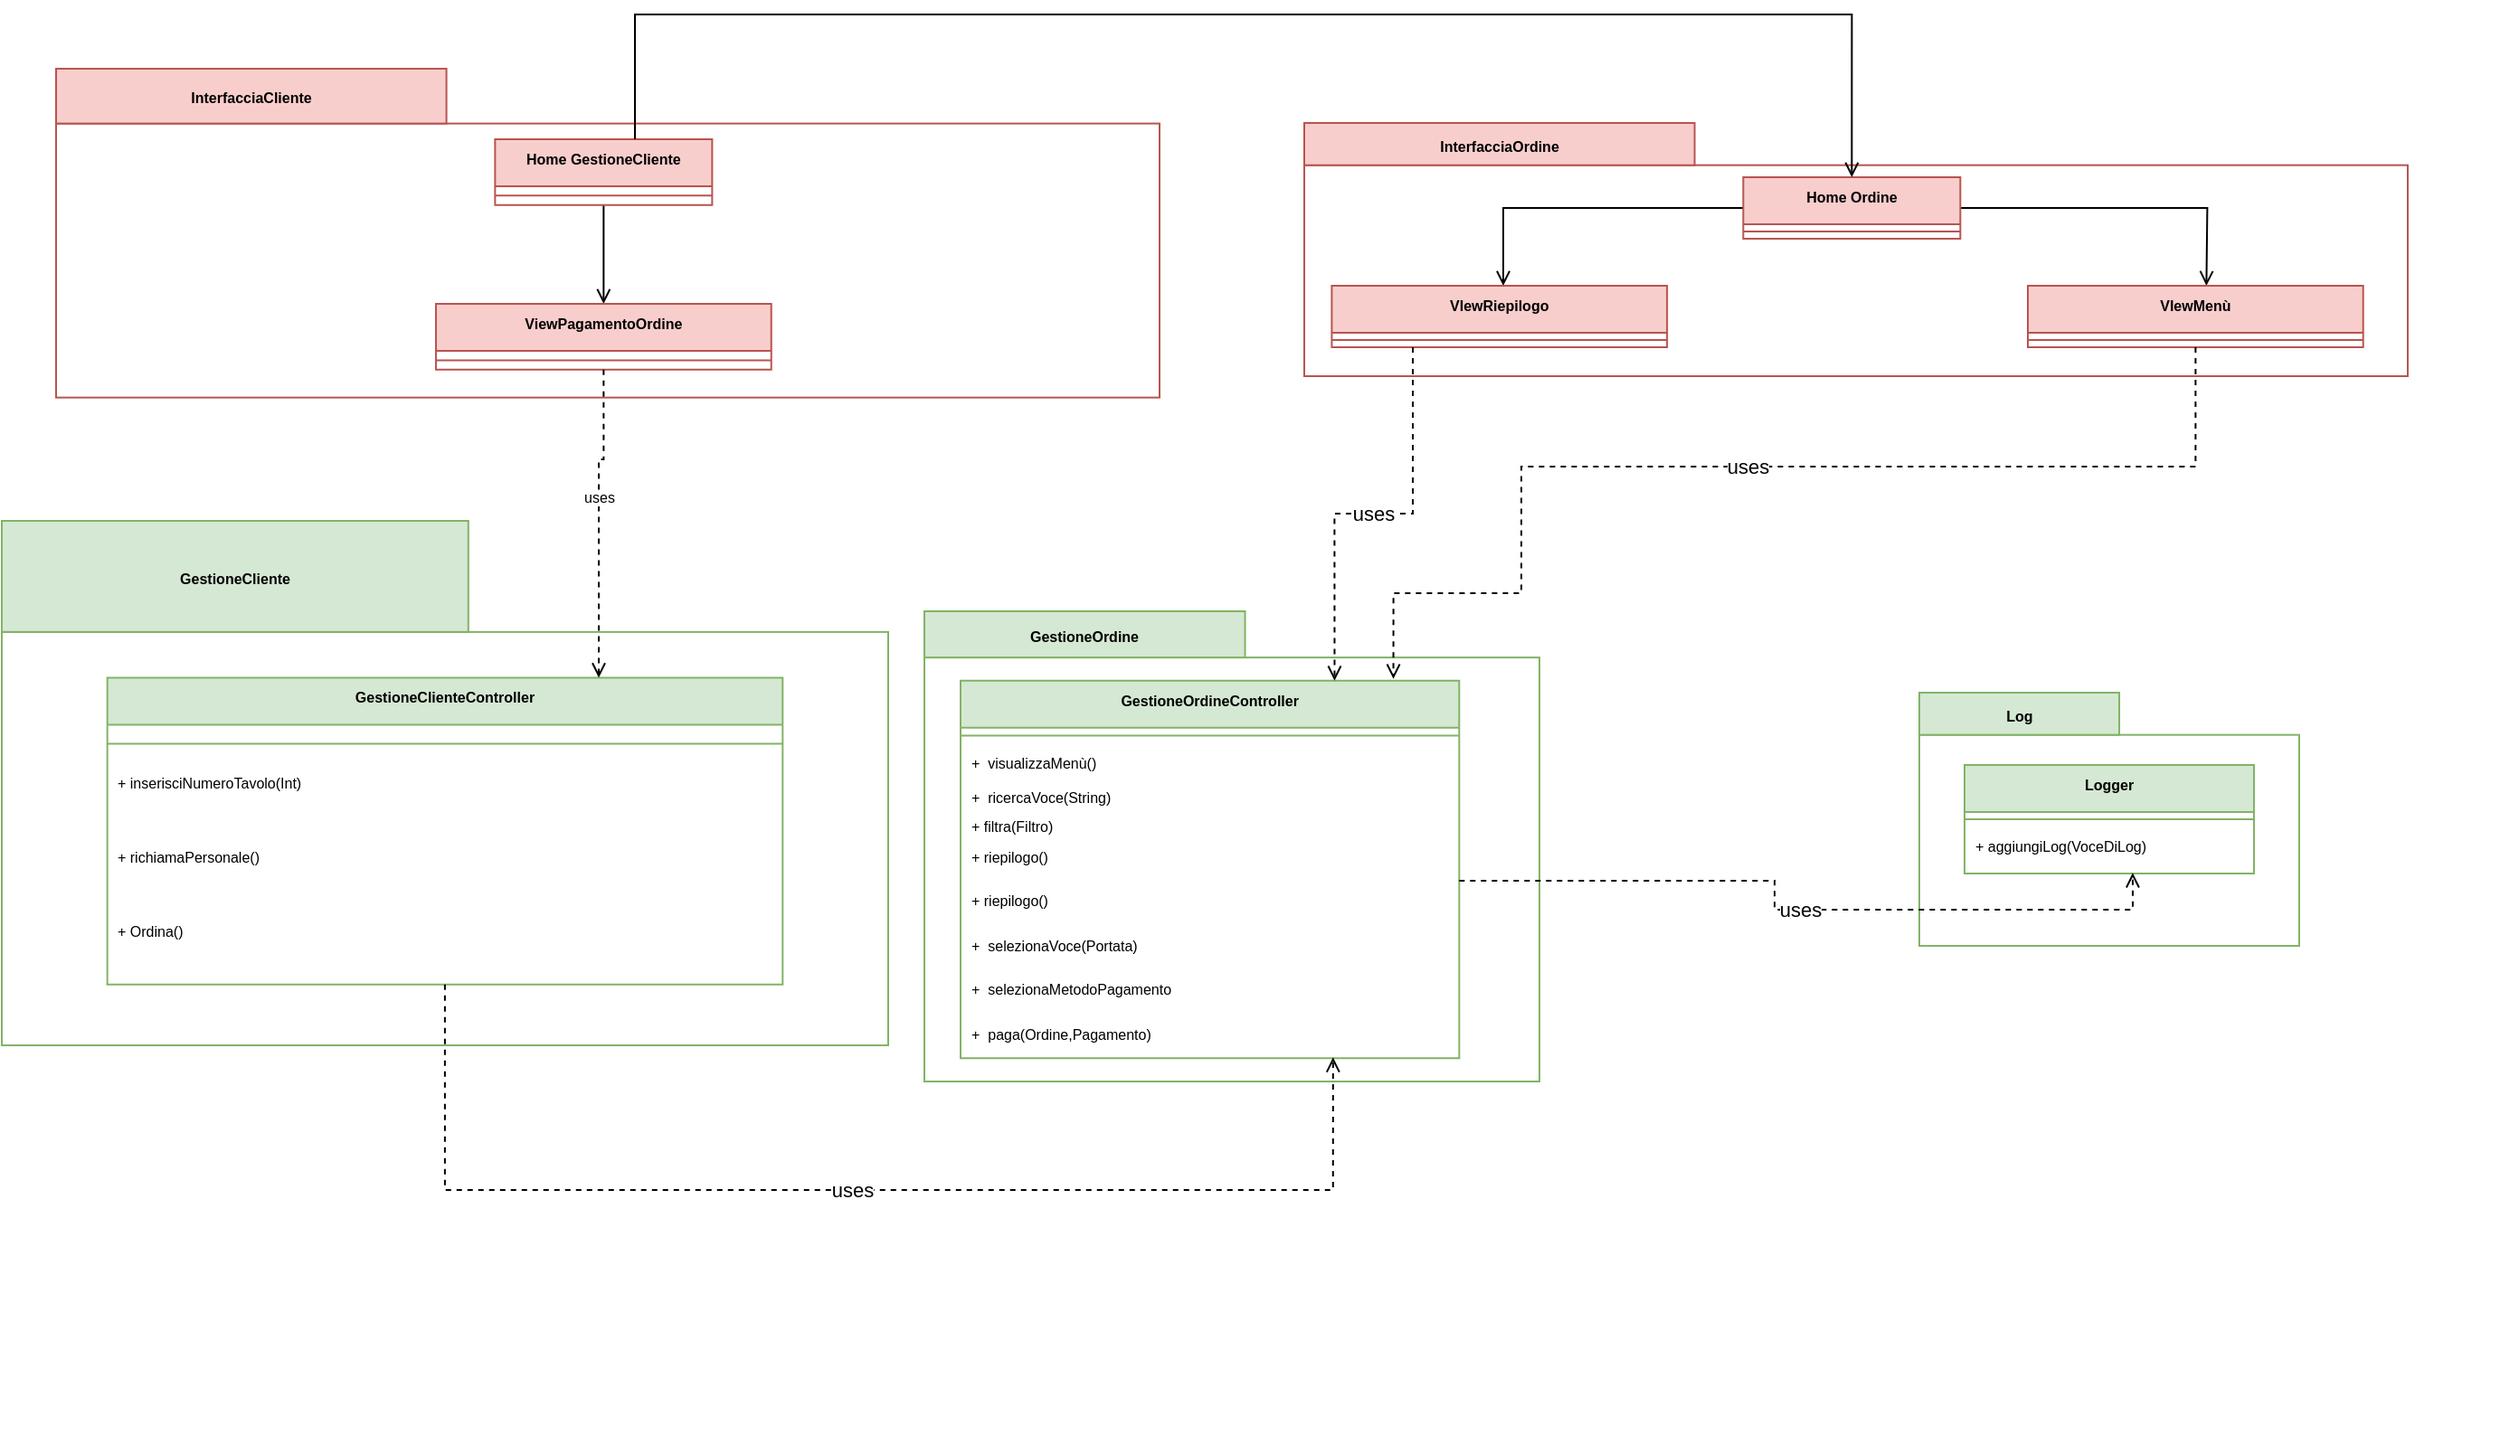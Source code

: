 <mxfile version="20.3.0" type="device"><diagram id="KSYsUey-mD0twZ7aS4bu" name="Pagina-1"><mxGraphModel dx="782" dy="539" grid="1" gridSize="10" guides="1" tooltips="1" connect="1" arrows="1" fold="1" page="1" pageScale="1" pageWidth="827" pageHeight="1169" math="0" shadow="0"><root><mxCell id="0"/><mxCell id="1" parent="0"/><mxCell id="9vuDuhW35fb0ycsQasen-1" value="" style="group" vertex="1" connectable="0" parent="1"><mxGeometry x="150" y="100" width="660" height="200" as="geometry"/></mxCell><mxCell id="9vuDuhW35fb0ycsQasen-2" value="" style="rounded=0;whiteSpace=wrap;html=1;shadow=0;sketch=0;fillStyle=auto;strokeColor=#B85450;fillColor=#FFFFFF;gradientColor=none;" vertex="1" parent="9vuDuhW35fb0ycsQasen-1"><mxGeometry y="30.299" width="610" height="151.519" as="geometry"/></mxCell><mxCell id="9vuDuhW35fb0ycsQasen-3" value="&lt;span style=&quot;&quot;&gt;&lt;font style=&quot;font-size: 8px;&quot;&gt;&lt;b&gt;InterfacciaCliente&lt;/b&gt;&lt;/font&gt;&lt;/span&gt;" style="rounded=0;whiteSpace=wrap;html=1;shadow=0;sketch=0;fillStyle=auto;strokeColor=#B85450;fillColor=#F8CECC;gradientColor=none;" vertex="1" parent="9vuDuhW35fb0ycsQasen-1"><mxGeometry width="215.789" height="30.303" as="geometry"/></mxCell><mxCell id="9vuDuhW35fb0ycsQasen-38" style="edgeStyle=orthogonalEdgeStyle;rounded=0;orthogonalLoop=1;jettySize=auto;html=1;endArrow=open;endFill=0;" edge="1" parent="9vuDuhW35fb0ycsQasen-1" source="9vuDuhW35fb0ycsQasen-6" target="9vuDuhW35fb0ycsQasen-36"><mxGeometry relative="1" as="geometry"/></mxCell><mxCell id="9vuDuhW35fb0ycsQasen-6" value="Home GestioneCliente" style="swimlane;fontStyle=1;align=center;verticalAlign=top;childLayout=stackLayout;horizontal=1;startSize=26;horizontalStack=0;resizeParent=1;resizeParentMax=0;resizeLast=0;collapsible=1;marginBottom=0;shadow=0;sketch=0;fillStyle=auto;strokeColor=#B85450;fontSize=8;fillColor=#F8CECC;gradientColor=none;" vertex="1" parent="9vuDuhW35fb0ycsQasen-1"><mxGeometry x="242.68" y="38.961" width="120" height="36.39" as="geometry"/></mxCell><mxCell id="9vuDuhW35fb0ycsQasen-7" value="" style="line;strokeWidth=1;fillColor=none;align=left;verticalAlign=middle;spacingTop=-1;spacingLeft=3;spacingRight=3;rotatable=0;labelPosition=right;points=[];portConstraint=eastwest;strokeColor=inherit;shadow=0;sketch=0;fillStyle=auto;fontSize=8;" vertex="1" parent="9vuDuhW35fb0ycsQasen-6"><mxGeometry y="26" width="120" height="10.39" as="geometry"/></mxCell><mxCell id="9vuDuhW35fb0ycsQasen-36" value="ViewPagamentoOrdine" style="swimlane;fontStyle=1;align=center;verticalAlign=top;childLayout=stackLayout;horizontal=1;startSize=26;horizontalStack=0;resizeParent=1;resizeParentMax=0;resizeLast=0;collapsible=1;marginBottom=0;shadow=0;sketch=0;fillStyle=auto;strokeColor=#B85450;fontSize=8;fillColor=#F8CECC;gradientColor=none;" vertex="1" parent="9vuDuhW35fb0ycsQasen-1"><mxGeometry x="210" y="130.003" width="185.36" height="36.39" as="geometry"/></mxCell><mxCell id="9vuDuhW35fb0ycsQasen-37" value="" style="line;strokeWidth=1;fillColor=none;align=left;verticalAlign=middle;spacingTop=-1;spacingLeft=3;spacingRight=3;rotatable=0;labelPosition=right;points=[];portConstraint=eastwest;strokeColor=inherit;shadow=0;sketch=0;fillStyle=auto;fontSize=8;" vertex="1" parent="9vuDuhW35fb0ycsQasen-36"><mxGeometry y="26" width="185.36" height="10.39" as="geometry"/></mxCell><mxCell id="9vuDuhW35fb0ycsQasen-12" value="" style="group;strokeColor=none;" vertex="1" connectable="0" parent="1"><mxGeometry x="1180" y="445" width="210" height="140" as="geometry"/></mxCell><mxCell id="9vuDuhW35fb0ycsQasen-13" value="" style="rounded=0;whiteSpace=wrap;html=1;shadow=0;sketch=0;fillStyle=auto;strokeColor=#82B366;fillColor=#FFFFFF;gradientColor=none;" vertex="1" parent="9vuDuhW35fb0ycsQasen-12"><mxGeometry y="23.333" width="210.0" height="116.667" as="geometry"/></mxCell><mxCell id="9vuDuhW35fb0ycsQasen-14" value="&lt;span style=&quot;&quot;&gt;&lt;font style=&quot;font-size: 8px;&quot;&gt;&lt;b&gt;Log&lt;/b&gt;&lt;/font&gt;&lt;/span&gt;" style="rounded=0;whiteSpace=wrap;html=1;shadow=0;sketch=0;fillStyle=auto;strokeColor=#82B366;fillColor=#D5E8D4;gradientColor=none;" vertex="1" parent="9vuDuhW35fb0ycsQasen-12"><mxGeometry width="110.526" height="23.333" as="geometry"/></mxCell><mxCell id="9vuDuhW35fb0ycsQasen-15" value="Logger" style="swimlane;fontStyle=1;align=center;verticalAlign=top;childLayout=stackLayout;horizontal=1;startSize=26;horizontalStack=0;resizeParent=1;resizeParentMax=0;resizeLast=0;collapsible=1;marginBottom=0;shadow=0;sketch=0;fillStyle=auto;strokeColor=#82B366;fontSize=8;fillColor=#D5E8D4;gradientColor=none;" vertex="1" parent="9vuDuhW35fb0ycsQasen-12"><mxGeometry x="25" y="40" width="160" height="60" as="geometry"/></mxCell><mxCell id="9vuDuhW35fb0ycsQasen-16" value="" style="line;strokeWidth=1;fillColor=none;align=left;verticalAlign=middle;spacingTop=-1;spacingLeft=3;spacingRight=3;rotatable=0;labelPosition=right;points=[];portConstraint=eastwest;strokeColor=inherit;shadow=0;sketch=0;fillStyle=auto;fontSize=8;" vertex="1" parent="9vuDuhW35fb0ycsQasen-15"><mxGeometry y="26" width="160" height="8" as="geometry"/></mxCell><mxCell id="9vuDuhW35fb0ycsQasen-17" value="+ aggiungiLog(VoceDiLog)" style="text;strokeColor=none;fillColor=none;align=left;verticalAlign=top;spacingLeft=4;spacingRight=4;overflow=hidden;rotatable=0;points=[[0,0.5],[1,0.5]];portConstraint=eastwest;shadow=0;sketch=0;fillStyle=auto;fontSize=8;whiteSpace=wrap;" vertex="1" parent="9vuDuhW35fb0ycsQasen-15"><mxGeometry y="34" width="160" height="26" as="geometry"/></mxCell><mxCell id="9vuDuhW35fb0ycsQasen-18" value="" style="group;strokeColor=none;" vertex="1" connectable="0" parent="1"><mxGeometry x="120" y="350" width="490" height="510" as="geometry"/></mxCell><mxCell id="9vuDuhW35fb0ycsQasen-19" value="" style="rounded=0;whiteSpace=wrap;html=1;shadow=0;sketch=0;fillStyle=auto;strokeColor=#82B366;fillColor=#FFFFFF;gradientColor=none;" vertex="1" parent="9vuDuhW35fb0ycsQasen-18"><mxGeometry y="61.44" width="490" height="228.56" as="geometry"/></mxCell><mxCell id="9vuDuhW35fb0ycsQasen-20" value="&lt;span style=&quot;&quot;&gt;&lt;font style=&quot;font-size: 8px;&quot;&gt;&lt;b&gt;GestioneCliente&lt;/b&gt;&lt;/font&gt;&lt;/span&gt;" style="rounded=0;whiteSpace=wrap;html=1;shadow=0;sketch=0;fillStyle=auto;strokeColor=#82B366;fillColor=#D5E8D4;gradientColor=none;" vertex="1" parent="9vuDuhW35fb0ycsQasen-18"><mxGeometry width="257.895" height="61.437" as="geometry"/></mxCell><mxCell id="9vuDuhW35fb0ycsQasen-22" value="GestioneClienteController" style="swimlane;fontStyle=1;align=center;verticalAlign=top;childLayout=stackLayout;horizontal=1;startSize=26;horizontalStack=0;resizeParent=1;resizeParentMax=0;resizeLast=0;collapsible=1;marginBottom=0;shadow=0;sketch=0;fillStyle=auto;strokeColor=#82B366;fontSize=8;fillColor=#D5E8D4;gradientColor=none;" vertex="1" parent="9vuDuhW35fb0ycsQasen-18"><mxGeometry x="58.329" y="86.736" width="373.327" height="169.683" as="geometry"/></mxCell><mxCell id="9vuDuhW35fb0ycsQasen-23" value="" style="line;strokeWidth=1;fillColor=none;align=left;verticalAlign=middle;spacingTop=-1;spacingLeft=3;spacingRight=3;rotatable=0;labelPosition=right;points=[];portConstraint=eastwest;strokeColor=inherit;shadow=0;sketch=0;fillStyle=auto;fontSize=8;" vertex="1" parent="9vuDuhW35fb0ycsQasen-22"><mxGeometry y="26" width="373.327" height="21.064" as="geometry"/></mxCell><mxCell id="9vuDuhW35fb0ycsQasen-24" value="+ inserisciNumeroTavolo(Int)" style="text;strokeColor=none;fillColor=none;align=left;verticalAlign=top;spacingLeft=4;spacingRight=4;overflow=hidden;rotatable=0;points=[[0,0.5],[1,0.5]];portConstraint=eastwest;shadow=0;sketch=0;fillStyle=auto;fontSize=8;whiteSpace=wrap;" vertex="1" parent="9vuDuhW35fb0ycsQasen-22"><mxGeometry y="47.064" width="373.327" height="40.873" as="geometry"/></mxCell><mxCell id="9vuDuhW35fb0ycsQasen-39" value="+ richiamaPersonale()" style="text;strokeColor=none;fillColor=none;align=left;verticalAlign=top;spacingLeft=4;spacingRight=4;overflow=hidden;rotatable=0;points=[[0,0.5],[1,0.5]];portConstraint=eastwest;shadow=0;sketch=0;fillStyle=auto;fontSize=8;whiteSpace=wrap;" vertex="1" parent="9vuDuhW35fb0ycsQasen-22"><mxGeometry y="87.937" width="373.327" height="40.873" as="geometry"/></mxCell><mxCell id="9vuDuhW35fb0ycsQasen-73" value="+ Ordina()" style="text;strokeColor=none;fillColor=none;align=left;verticalAlign=top;spacingLeft=4;spacingRight=4;overflow=hidden;rotatable=0;points=[[0,0.5],[1,0.5]];portConstraint=eastwest;shadow=0;sketch=0;fillStyle=auto;fontSize=8;whiteSpace=wrap;" vertex="1" parent="9vuDuhW35fb0ycsQasen-22"><mxGeometry y="128.81" width="373.327" height="40.873" as="geometry"/></mxCell><mxCell id="9vuDuhW35fb0ycsQasen-35" value="&lt;span style=&quot;color: rgb(0, 0, 0); font-family: Helvetica; font-size: 8px; font-style: normal; font-variant-ligatures: normal; font-variant-caps: normal; font-weight: 400; letter-spacing: normal; orphans: 2; text-align: center; text-indent: 0px; text-transform: none; widows: 2; word-spacing: 0px; -webkit-text-stroke-width: 0px; text-decoration-thickness: initial; text-decoration-style: initial; text-decoration-color: initial; float: none; display: inline !important;&quot;&gt;uses&lt;/span&gt;" style="edgeStyle=orthogonalEdgeStyle;rounded=0;jumpStyle=arc;orthogonalLoop=1;jettySize=auto;html=1;dashed=1;fontSize=8;startArrow=none;startFill=0;endArrow=open;endFill=0;labelBackgroundColor=default;exitX=0.5;exitY=1;exitDx=0;exitDy=0;" edge="1" parent="1" source="9vuDuhW35fb0ycsQasen-36" target="9vuDuhW35fb0ycsQasen-22"><mxGeometry x="-0.157" relative="1" as="geometry"><Array as="points"><mxPoint x="453" y="316"/><mxPoint x="450" y="316"/></Array><mxPoint as="offset"/><mxPoint x="201.9" y="254" as="sourcePoint"/></mxGeometry></mxCell><mxCell id="9vuDuhW35fb0ycsQasen-52" value="" style="group;strokeColor=none;" vertex="1" connectable="0" parent="1"><mxGeometry x="630" y="400" width="390" height="330" as="geometry"/></mxCell><mxCell id="9vuDuhW35fb0ycsQasen-53" value="" style="rounded=0;whiteSpace=wrap;html=1;shadow=0;sketch=0;fillStyle=auto;strokeColor=#82B366;fillColor=#FFFFFF;gradientColor=none;" vertex="1" parent="9vuDuhW35fb0ycsQasen-52"><mxGeometry y="25.56" width="340" height="234.44" as="geometry"/></mxCell><mxCell id="9vuDuhW35fb0ycsQasen-54" value="&lt;span style=&quot;&quot;&gt;&lt;font style=&quot;font-size: 8px;&quot;&gt;&lt;b&gt;GestioneOrdine&lt;/b&gt;&lt;/font&gt;&lt;/span&gt;" style="rounded=0;whiteSpace=wrap;html=1;shadow=0;sketch=0;fillStyle=auto;strokeColor=#82B366;fillColor=#D5E8D4;gradientColor=none;" vertex="1" parent="9vuDuhW35fb0ycsQasen-52"><mxGeometry width="177.273" height="25.556" as="geometry"/></mxCell><mxCell id="9vuDuhW35fb0ycsQasen-60" value="GestioneOrdineController" style="swimlane;fontStyle=1;align=center;verticalAlign=top;childLayout=stackLayout;horizontal=1;startSize=26;horizontalStack=0;resizeParent=1;resizeParentMax=0;resizeLast=0;collapsible=1;marginBottom=0;shadow=0;sketch=0;fillStyle=auto;strokeColor=#82B366;fontSize=8;fillColor=#D5E8D4;gradientColor=none;" vertex="1" parent="9vuDuhW35fb0ycsQasen-52"><mxGeometry x="20.001" y="38.399" width="275.659" height="208.768" as="geometry"/></mxCell><mxCell id="9vuDuhW35fb0ycsQasen-61" value="" style="line;strokeWidth=1;fillColor=none;align=left;verticalAlign=middle;spacingTop=-1;spacingLeft=3;spacingRight=3;rotatable=0;labelPosition=right;points=[];portConstraint=eastwest;strokeColor=inherit;shadow=0;sketch=0;fillStyle=auto;fontSize=8;" vertex="1" parent="9vuDuhW35fb0ycsQasen-60"><mxGeometry y="26" width="275.659" height="8.762" as="geometry"/></mxCell><mxCell id="9vuDuhW35fb0ycsQasen-62" value="+  visualizzaMenù()" style="text;strokeColor=none;fillColor=none;align=left;verticalAlign=top;spacingLeft=4;spacingRight=4;overflow=hidden;rotatable=0;points=[[0,0.5],[1,0.5]];portConstraint=eastwest;shadow=0;sketch=0;fillStyle=auto;fontSize=8;whiteSpace=wrap;" vertex="1" parent="9vuDuhW35fb0ycsQasen-60"><mxGeometry y="34.762" width="275.659" height="18.979" as="geometry"/></mxCell><mxCell id="9vuDuhW35fb0ycsQasen-63" value="+  ricercaVoce(String)" style="text;strokeColor=none;fillColor=none;align=left;verticalAlign=top;spacingLeft=4;spacingRight=4;overflow=hidden;rotatable=0;points=[[0,0.5],[1,0.5]];portConstraint=eastwest;shadow=0;sketch=0;fillStyle=auto;fontSize=8;whiteSpace=wrap;" vertex="1" parent="9vuDuhW35fb0ycsQasen-60"><mxGeometry y="53.741" width="275.659" height="16.319" as="geometry"/></mxCell><mxCell id="9vuDuhW35fb0ycsQasen-64" value="+ filtra(Filtro)" style="text;strokeColor=none;fillColor=none;align=left;verticalAlign=top;spacingLeft=4;spacingRight=4;overflow=hidden;rotatable=0;points=[[0,0.5],[1,0.5]];portConstraint=eastwest;shadow=0;sketch=0;fillStyle=auto;fontSize=8;whiteSpace=wrap;" vertex="1" parent="9vuDuhW35fb0ycsQasen-60"><mxGeometry y="70.059" width="275.659" height="16.319" as="geometry"/></mxCell><mxCell id="9vuDuhW35fb0ycsQasen-65" value="+ riepilogo()" style="text;strokeColor=none;fillColor=none;align=left;verticalAlign=top;spacingLeft=4;spacingRight=4;overflow=hidden;rotatable=0;points=[[0,0.5],[1,0.5]];portConstraint=eastwest;shadow=0;sketch=0;fillStyle=auto;fontSize=8;whiteSpace=wrap;" vertex="1" parent="9vuDuhW35fb0ycsQasen-60"><mxGeometry y="86.378" width="275.659" height="24.478" as="geometry"/></mxCell><mxCell id="9vuDuhW35fb0ycsQasen-91" value="+ riepilogo()" style="text;strokeColor=none;fillColor=none;align=left;verticalAlign=top;spacingLeft=4;spacingRight=4;overflow=hidden;rotatable=0;points=[[0,0.5],[1,0.5]];portConstraint=eastwest;shadow=0;sketch=0;fillStyle=auto;fontSize=8;whiteSpace=wrap;" vertex="1" parent="9vuDuhW35fb0ycsQasen-60"><mxGeometry y="110.856" width="275.659" height="24.478" as="geometry"/></mxCell><mxCell id="9vuDuhW35fb0ycsQasen-66" value="+  selezionaVoce(Portata)" style="text;strokeColor=none;fillColor=none;align=left;verticalAlign=top;spacingLeft=4;spacingRight=4;overflow=hidden;rotatable=0;points=[[0,0.5],[1,0.5]];portConstraint=eastwest;shadow=0;sketch=0;fillStyle=auto;fontSize=8;whiteSpace=wrap;" vertex="1" parent="9vuDuhW35fb0ycsQasen-60"><mxGeometry y="135.334" width="275.659" height="24.478" as="geometry"/></mxCell><mxCell id="9vuDuhW35fb0ycsQasen-67" value="+  selezionaMetodoPagamento" style="text;strokeColor=none;fillColor=none;align=left;verticalAlign=top;spacingLeft=4;spacingRight=4;overflow=hidden;rotatable=0;points=[[0,0.5],[1,0.5]];portConstraint=eastwest;shadow=0;sketch=0;fillStyle=auto;fontSize=8;whiteSpace=wrap;" vertex="1" parent="9vuDuhW35fb0ycsQasen-60"><mxGeometry y="159.812" width="275.659" height="24.478" as="geometry"/></mxCell><mxCell id="9vuDuhW35fb0ycsQasen-74" value="+  paga(Ordine,Pagamento)" style="text;strokeColor=none;fillColor=none;align=left;verticalAlign=top;spacingLeft=4;spacingRight=4;overflow=hidden;rotatable=0;points=[[0,0.5],[1,0.5]];portConstraint=eastwest;shadow=0;sketch=0;fillStyle=auto;fontSize=8;whiteSpace=wrap;" vertex="1" parent="9vuDuhW35fb0ycsQasen-60"><mxGeometry y="184.29" width="275.659" height="24.478" as="geometry"/></mxCell><mxCell id="9vuDuhW35fb0ycsQasen-75" value="" style="group" vertex="1" connectable="0" parent="1"><mxGeometry x="840" y="130" width="660" height="154" as="geometry"/></mxCell><mxCell id="9vuDuhW35fb0ycsQasen-76" value="" style="rounded=0;whiteSpace=wrap;html=1;shadow=0;sketch=0;fillStyle=auto;strokeColor=#B85450;fillColor=#FFFFFF;gradientColor=none;" vertex="1" parent="9vuDuhW35fb0ycsQasen-75"><mxGeometry y="23.33" width="610" height="116.67" as="geometry"/></mxCell><mxCell id="9vuDuhW35fb0ycsQasen-77" value="&lt;span style=&quot;&quot;&gt;&lt;font style=&quot;font-size: 8px;&quot;&gt;&lt;b&gt;InterfacciaOrdine&lt;/b&gt;&lt;/font&gt;&lt;/span&gt;" style="rounded=0;whiteSpace=wrap;html=1;shadow=0;sketch=0;fillStyle=auto;strokeColor=#B85450;fillColor=#F8CECC;gradientColor=none;" vertex="1" parent="9vuDuhW35fb0ycsQasen-75"><mxGeometry width="215.789" height="23.333" as="geometry"/></mxCell><mxCell id="9vuDuhW35fb0ycsQasen-78" style="edgeStyle=orthogonalEdgeStyle;rounded=0;jumpStyle=arc;orthogonalLoop=1;jettySize=auto;html=1;fontSize=8;startArrow=none;startFill=0;endArrow=open;endFill=0;" edge="1" parent="9vuDuhW35fb0ycsQasen-75" source="9vuDuhW35fb0ycsQasen-80" target="9vuDuhW35fb0ycsQasen-82"><mxGeometry relative="1" as="geometry"><Array as="points"><mxPoint x="110" y="80"/><mxPoint x="110" y="80"/></Array></mxGeometry></mxCell><mxCell id="9vuDuhW35fb0ycsQasen-79" style="edgeStyle=orthogonalEdgeStyle;rounded=0;orthogonalLoop=1;jettySize=auto;html=1;endArrow=open;endFill=0;" edge="1" parent="9vuDuhW35fb0ycsQasen-75" source="9vuDuhW35fb0ycsQasen-80"><mxGeometry relative="1" as="geometry"><mxPoint x="498.7" y="90" as="targetPoint"/></mxGeometry></mxCell><mxCell id="9vuDuhW35fb0ycsQasen-80" value="Home Ordine" style="swimlane;fontStyle=1;align=center;verticalAlign=top;childLayout=stackLayout;horizontal=1;startSize=26;horizontalStack=0;resizeParent=1;resizeParentMax=0;resizeLast=0;collapsible=1;marginBottom=0;shadow=0;sketch=0;fillStyle=auto;strokeColor=#B85450;fontSize=8;fillColor=#F8CECC;gradientColor=none;" vertex="1" parent="9vuDuhW35fb0ycsQasen-75"><mxGeometry x="242.68" y="30" width="120" height="34" as="geometry"/></mxCell><mxCell id="9vuDuhW35fb0ycsQasen-81" value="" style="line;strokeWidth=1;fillColor=none;align=left;verticalAlign=middle;spacingTop=-1;spacingLeft=3;spacingRight=3;rotatable=0;labelPosition=right;points=[];portConstraint=eastwest;strokeColor=inherit;shadow=0;sketch=0;fillStyle=auto;fontSize=8;" vertex="1" parent="9vuDuhW35fb0ycsQasen-80"><mxGeometry y="26" width="120" height="8" as="geometry"/></mxCell><mxCell id="9vuDuhW35fb0ycsQasen-82" value="VIewRiepilogo" style="swimlane;fontStyle=1;align=center;verticalAlign=top;childLayout=stackLayout;horizontal=1;startSize=26;horizontalStack=0;resizeParent=1;resizeParentMax=0;resizeLast=0;collapsible=1;marginBottom=0;shadow=0;sketch=0;fillStyle=auto;strokeColor=#B85450;fontSize=8;fillColor=#F8CECC;gradientColor=none;" vertex="1" parent="9vuDuhW35fb0ycsQasen-75"><mxGeometry x="15.21" y="90" width="185.36" height="34" as="geometry"/></mxCell><mxCell id="9vuDuhW35fb0ycsQasen-83" value="" style="line;strokeWidth=1;fillColor=none;align=left;verticalAlign=middle;spacingTop=-1;spacingLeft=3;spacingRight=3;rotatable=0;labelPosition=right;points=[];portConstraint=eastwest;strokeColor=inherit;shadow=0;sketch=0;fillStyle=auto;fontSize=8;" vertex="1" parent="9vuDuhW35fb0ycsQasen-82"><mxGeometry y="26" width="185.36" height="8" as="geometry"/></mxCell><mxCell id="9vuDuhW35fb0ycsQasen-86" value="VIewMenù" style="swimlane;fontStyle=1;align=center;verticalAlign=top;childLayout=stackLayout;horizontal=1;startSize=26;horizontalStack=0;resizeParent=1;resizeParentMax=0;resizeLast=0;collapsible=1;marginBottom=0;shadow=0;sketch=0;fillStyle=auto;strokeColor=#B85450;fontSize=8;fillColor=#F8CECC;gradientColor=none;" vertex="1" parent="9vuDuhW35fb0ycsQasen-75"><mxGeometry x="400" y="90" width="185.36" height="34" as="geometry"/></mxCell><mxCell id="9vuDuhW35fb0ycsQasen-87" value="" style="line;strokeWidth=1;fillColor=none;align=left;verticalAlign=middle;spacingTop=-1;spacingLeft=3;spacingRight=3;rotatable=0;labelPosition=right;points=[];portConstraint=eastwest;strokeColor=inherit;shadow=0;sketch=0;fillStyle=auto;fontSize=8;" vertex="1" parent="9vuDuhW35fb0ycsQasen-86"><mxGeometry y="26" width="185.36" height="8" as="geometry"/></mxCell><mxCell id="9vuDuhW35fb0ycsQasen-90" style="edgeStyle=orthogonalEdgeStyle;rounded=0;orthogonalLoop=1;jettySize=auto;html=1;entryX=0.5;entryY=0;entryDx=0;entryDy=0;endArrow=open;endFill=0;" edge="1" parent="1" source="9vuDuhW35fb0ycsQasen-6" target="9vuDuhW35fb0ycsQasen-80"><mxGeometry relative="1" as="geometry"><Array as="points"><mxPoint x="470" y="70"/><mxPoint x="1143" y="70"/></Array></mxGeometry></mxCell><mxCell id="9vuDuhW35fb0ycsQasen-93" value="uses" style="edgeStyle=orthogonalEdgeStyle;rounded=0;orthogonalLoop=1;jettySize=auto;html=1;entryX=0.581;entryY=0.987;entryDx=0;entryDy=0;entryPerimeter=0;endArrow=open;endFill=0;dashed=1;" edge="1" parent="1" source="9vuDuhW35fb0ycsQasen-65" target="9vuDuhW35fb0ycsQasen-17"><mxGeometry relative="1" as="geometry"><Array as="points"><mxPoint x="1100" y="549"/><mxPoint x="1100" y="565"/><mxPoint x="1298" y="565"/></Array></mxGeometry></mxCell><mxCell id="9vuDuhW35fb0ycsQasen-94" value="uses" style="edgeStyle=orthogonalEdgeStyle;rounded=0;orthogonalLoop=1;jettySize=auto;html=1;entryX=0.747;entryY=0.98;entryDx=0;entryDy=0;entryPerimeter=0;dashed=1;endArrow=open;endFill=0;" edge="1" parent="1" source="9vuDuhW35fb0ycsQasen-22" target="9vuDuhW35fb0ycsQasen-74"><mxGeometry relative="1" as="geometry"><Array as="points"><mxPoint x="365" y="720"/><mxPoint x="856" y="720"/></Array></mxGeometry></mxCell><mxCell id="9vuDuhW35fb0ycsQasen-95" value="uses" style="edgeStyle=orthogonalEdgeStyle;rounded=0;orthogonalLoop=1;jettySize=auto;html=1;entryX=0.75;entryY=0;entryDx=0;entryDy=0;dashed=1;endArrow=open;endFill=0;" edge="1" parent="1" source="9vuDuhW35fb0ycsQasen-82" target="9vuDuhW35fb0ycsQasen-60"><mxGeometry relative="1" as="geometry"><Array as="points"><mxPoint x="900" y="346"/><mxPoint x="857" y="346"/></Array></mxGeometry></mxCell><mxCell id="9vuDuhW35fb0ycsQasen-96" value="uses" style="edgeStyle=orthogonalEdgeStyle;rounded=0;orthogonalLoop=1;jettySize=auto;html=1;entryX=0.868;entryY=-0.005;entryDx=0;entryDy=0;entryPerimeter=0;dashed=1;endArrow=open;endFill=0;" edge="1" parent="1" source="9vuDuhW35fb0ycsQasen-86" target="9vuDuhW35fb0ycsQasen-60"><mxGeometry relative="1" as="geometry"><Array as="points"><mxPoint x="1333" y="320"/><mxPoint x="960" y="320"/><mxPoint x="960" y="390"/><mxPoint x="889" y="390"/></Array></mxGeometry></mxCell></root></mxGraphModel></diagram></mxfile>